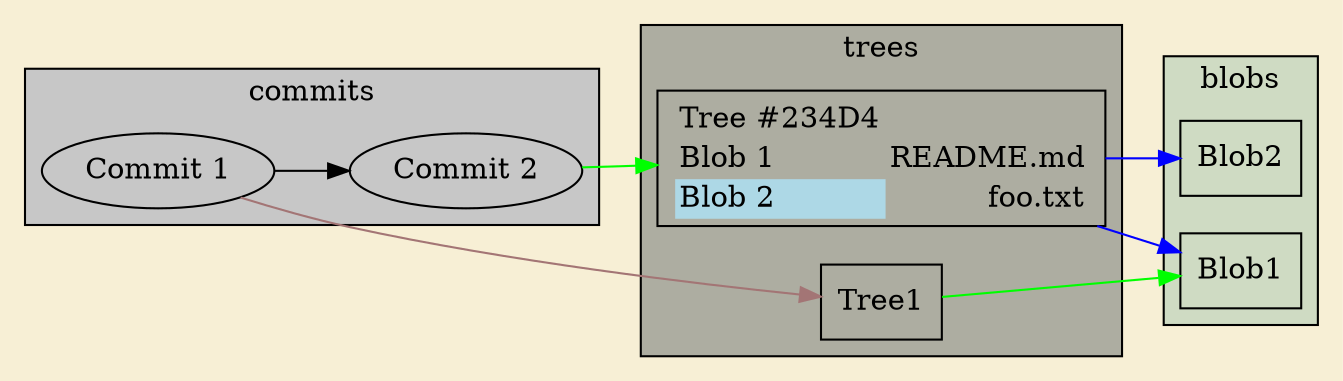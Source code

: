 // Eg er stor
digraph trond {
	bgcolor="#f7edd2ed" rankdir=LR
	subgraph cluster_commit {
		fillcolor="#c7c7c7" label=commits style=filled
		C1 [label="Commit 1"]
		C2 [label="Commit 2"]
	}
	subgraph cluster_tree {
		node [shape=box]
		fillcolor="#adada1" label=trees style=filled
		T1 [label=Tree1]
		T2 [label=<<TABLE
       BORDER="0" CELLSPACING="0" >
      <TR>
        <TD ALIGN="LEFT">Tree #234D4</TD>
      </TR>
      <TR>
        <TD ALIGN="LEFT" >Blob 1</TD>
        <TD ALIGN="RIGHT" >README.md</TD>
      </TR>
      <TR>
        <TD ALIGN="LEFT" BGCOLOR="lightblue">Blob 2</TD>
        <TD ALIGN="RIGHT" >foo.txt</TD>
      </TR>     
    </TABLE>>]
	}
	subgraph cluster_blob {
		node [shape=box]
		fillcolor="#cfdbc3" label=blobs style=filled
		B1 [label=Blob1]
		B2 [label=Blob2]
	}
	C1 -> C2
	C1 -> T1 [color="#a37575"]
	C2 -> T2 [color=green]
	T1 -> B1 [color=green]
	T2 -> B1 [color=blue]
	T2 -> B2 [color=blue]
}
